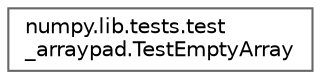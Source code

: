 digraph "Graphical Class Hierarchy"
{
 // LATEX_PDF_SIZE
  bgcolor="transparent";
  edge [fontname=Helvetica,fontsize=10,labelfontname=Helvetica,labelfontsize=10];
  node [fontname=Helvetica,fontsize=10,shape=box,height=0.2,width=0.4];
  rankdir="LR";
  Node0 [id="Node000000",label="numpy.lib.tests.test\l_arraypad.TestEmptyArray",height=0.2,width=0.4,color="grey40", fillcolor="white", style="filled",URL="$d7/def/classnumpy_1_1lib_1_1tests_1_1test__arraypad_1_1TestEmptyArray.html",tooltip=" "];
}
